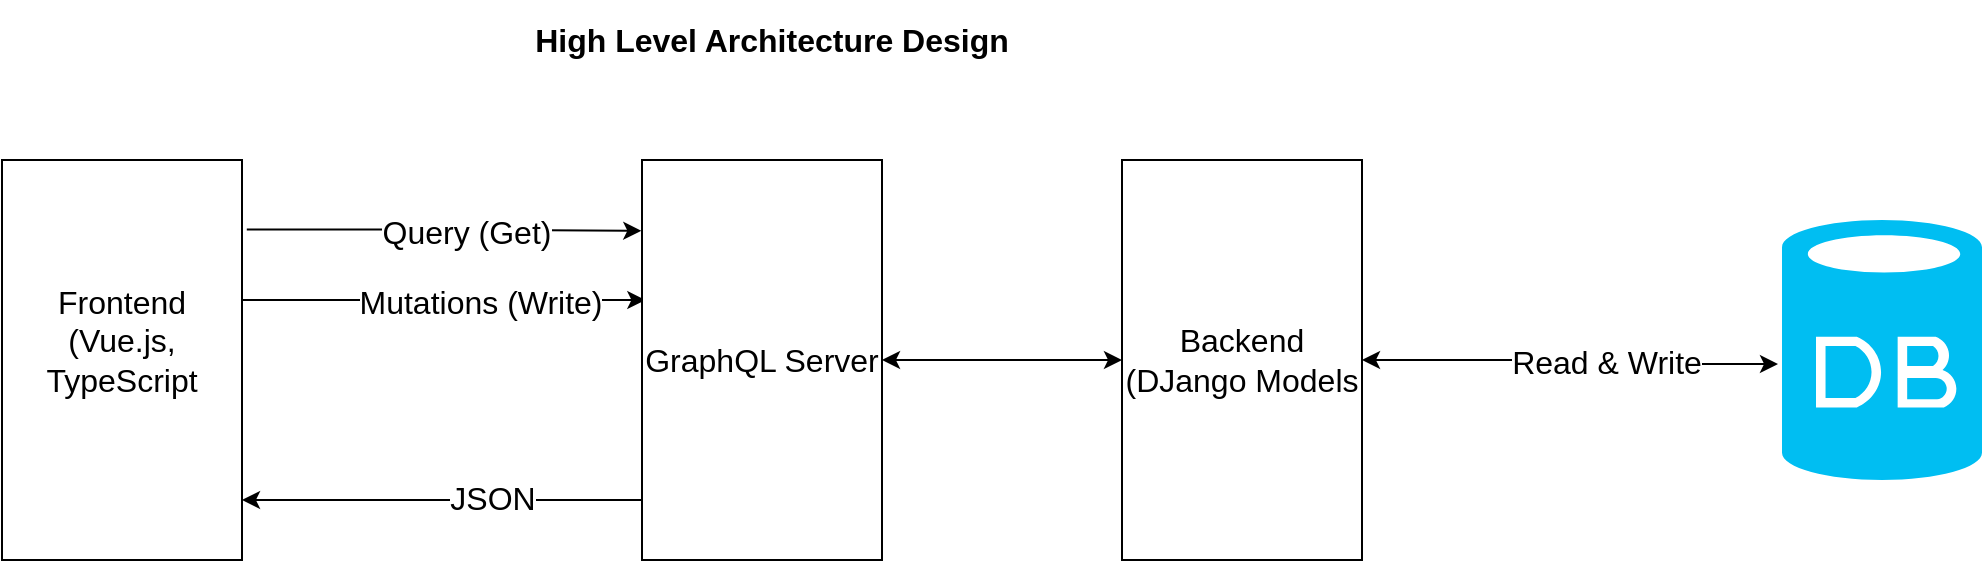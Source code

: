 <mxfile version="12.1.0" type="device" pages="1"><diagram id="JkhLGpLczkm5lLYZ0Tum" name="Page-1"><mxGraphModel dx="1360" dy="753" grid="1" gridSize="10" guides="1" tooltips="1" connect="1" arrows="1" fold="1" page="1" pageScale="1" pageWidth="827" pageHeight="1169" math="0" shadow="0"><root><mxCell id="0"/><mxCell id="1" parent="0"/><mxCell id="D1dGqr2h0ZZoKGAoGRAR-1" value="High Level Architecture Design" style="text;html=1;strokeColor=none;fillColor=none;align=center;verticalAlign=middle;whiteSpace=wrap;rounded=0;fontStyle=1;fontSize=16;" parent="1" vertex="1"><mxGeometry x="240" y="40" width="370" height="40" as="geometry"/></mxCell><mxCell id="D1dGqr2h0ZZoKGAoGRAR-7" style="edgeStyle=orthogonalEdgeStyle;rounded=0;orthogonalLoop=1;jettySize=auto;html=1;fontSize=16;exitX=1.02;exitY=0.174;exitDx=0;exitDy=0;exitPerimeter=0;entryX=-0.003;entryY=0.177;entryDx=0;entryDy=0;entryPerimeter=0;" parent="1" source="D1dGqr2h0ZZoKGAoGRAR-3" target="D1dGqr2h0ZZoKGAoGRAR-4" edge="1"><mxGeometry relative="1" as="geometry"/></mxCell><mxCell id="D1dGqr2h0ZZoKGAoGRAR-8" value="Query (Get)" style="text;html=1;resizable=0;points=[];align=center;verticalAlign=middle;labelBackgroundColor=#ffffff;fontSize=16;" parent="D1dGqr2h0ZZoKGAoGRAR-7" vertex="1" connectable="0"><mxGeometry x="0.114" relative="1" as="geometry"><mxPoint as="offset"/></mxGeometry></mxCell><mxCell id="D1dGqr2h0ZZoKGAoGRAR-9" style="edgeStyle=orthogonalEdgeStyle;rounded=0;orthogonalLoop=1;jettySize=auto;html=1;entryX=0.014;entryY=0.35;entryDx=0;entryDy=0;entryPerimeter=0;fontSize=16;" parent="1" source="D1dGqr2h0ZZoKGAoGRAR-3" target="D1dGqr2h0ZZoKGAoGRAR-4" edge="1"><mxGeometry relative="1" as="geometry"><Array as="points"><mxPoint x="180" y="190"/><mxPoint x="180" y="190"/></Array></mxGeometry></mxCell><mxCell id="D1dGqr2h0ZZoKGAoGRAR-10" value="Mutations (Write)" style="text;html=1;resizable=0;points=[];align=center;verticalAlign=middle;labelBackgroundColor=#ffffff;fontSize=16;" parent="D1dGqr2h0ZZoKGAoGRAR-9" vertex="1" connectable="0"><mxGeometry x="0.173" y="-1" relative="1" as="geometry"><mxPoint as="offset"/></mxGeometry></mxCell><mxCell id="D1dGqr2h0ZZoKGAoGRAR-3" value="&lt;div&gt;Frontend (Vue.js, TypeScript&lt;/div&gt;&lt;div&gt;&lt;br&gt;&lt;/div&gt;" style="rounded=0;whiteSpace=wrap;html=1;fontSize=16;" parent="1" vertex="1"><mxGeometry x="40" y="120" width="120" height="200" as="geometry"/></mxCell><mxCell id="D1dGqr2h0ZZoKGAoGRAR-16" style="edgeStyle=orthogonalEdgeStyle;rounded=0;orthogonalLoop=1;jettySize=auto;html=1;fontSize=16;" parent="1" source="D1dGqr2h0ZZoKGAoGRAR-4" target="D1dGqr2h0ZZoKGAoGRAR-3" edge="1"><mxGeometry relative="1" as="geometry"><Array as="points"><mxPoint x="210" y="290"/><mxPoint x="210" y="290"/></Array></mxGeometry></mxCell><mxCell id="D1dGqr2h0ZZoKGAoGRAR-17" value="JSON" style="text;html=1;resizable=0;points=[];align=center;verticalAlign=middle;labelBackgroundColor=#ffffff;fontSize=16;" parent="D1dGqr2h0ZZoKGAoGRAR-16" vertex="1" connectable="0"><mxGeometry x="-0.25" y="-1" relative="1" as="geometry"><mxPoint as="offset"/></mxGeometry></mxCell><mxCell id="D1dGqr2h0ZZoKGAoGRAR-4" value="GraphQL Server" style="rounded=0;whiteSpace=wrap;html=1;fontSize=16;" parent="1" vertex="1"><mxGeometry x="360" y="120" width="120" height="200" as="geometry"/></mxCell><mxCell id="D1dGqr2h0ZZoKGAoGRAR-14" style="edgeStyle=orthogonalEdgeStyle;rounded=0;orthogonalLoop=1;jettySize=auto;html=1;entryX=-0.02;entryY=0.554;entryDx=0;entryDy=0;entryPerimeter=0;fontSize=16;startArrow=classic;startFill=1;" parent="1" source="D1dGqr2h0ZZoKGAoGRAR-12" target="D1dGqr2h0ZZoKGAoGRAR-13" edge="1"><mxGeometry relative="1" as="geometry"><Array as="points"><mxPoint x="800" y="220"/><mxPoint x="800" y="222"/></Array></mxGeometry></mxCell><mxCell id="D1dGqr2h0ZZoKGAoGRAR-15" value="Read &amp;amp; Write" style="text;html=1;resizable=0;points=[];align=center;verticalAlign=middle;labelBackgroundColor=#ffffff;fontSize=16;" parent="D1dGqr2h0ZZoKGAoGRAR-14" vertex="1" connectable="0"><mxGeometry x="0.175" y="1" relative="1" as="geometry"><mxPoint as="offset"/></mxGeometry></mxCell><mxCell id="5Q9TsUokd5rhiFLYnxGn-1" style="edgeStyle=orthogonalEdgeStyle;rounded=0;orthogonalLoop=1;jettySize=auto;html=1;startArrow=classic;startFill=1;" parent="1" source="D1dGqr2h0ZZoKGAoGRAR-12" target="D1dGqr2h0ZZoKGAoGRAR-4" edge="1"><mxGeometry relative="1" as="geometry"/></mxCell><mxCell id="D1dGqr2h0ZZoKGAoGRAR-12" value="Backend (DJango Models" style="rounded=0;whiteSpace=wrap;html=1;fontSize=16;" parent="1" vertex="1"><mxGeometry x="600" y="120" width="120" height="200" as="geometry"/></mxCell><mxCell id="D1dGqr2h0ZZoKGAoGRAR-13" value="" style="verticalLabelPosition=bottom;html=1;verticalAlign=top;align=center;strokeColor=none;fillColor=#00BEF2;shape=mxgraph.azure.database;fontSize=16;" parent="1" vertex="1"><mxGeometry x="930" y="150" width="100" height="130" as="geometry"/></mxCell></root></mxGraphModel></diagram></mxfile>